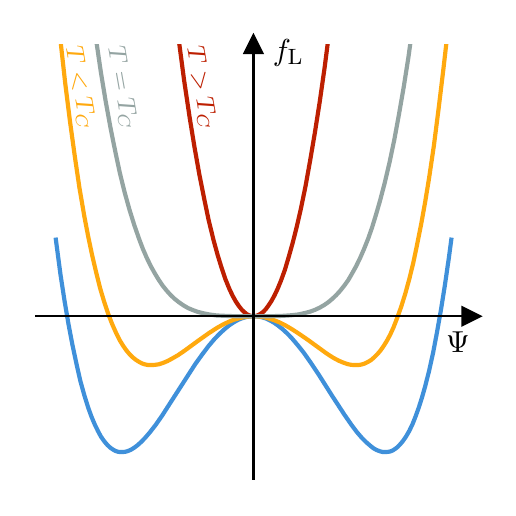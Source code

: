 \begingroup%
\makeatletter%
\begin{pgfpicture}%
\pgfpathrectangle{\pgfpointorigin}{\pgfqpoint{2.3in}{2.3in}}%
\pgfusepath{use as bounding box, clip}%
\begin{pgfscope}%
\pgfsetbuttcap%
\pgfsetmiterjoin%
\definecolor{currentfill}{rgb}{1.0,1.0,1.0}%
\pgfsetfillcolor{currentfill}%
\pgfsetlinewidth{0.0pt}%
\definecolor{currentstroke}{rgb}{1.0,1.0,1.0}%
\pgfsetstrokecolor{currentstroke}%
\pgfsetdash{}{0pt}%
\pgfpathmoveto{\pgfqpoint{0.0in}{0.0in}}%
\pgfpathlineto{\pgfqpoint{2.3in}{0.0in}}%
\pgfpathlineto{\pgfqpoint{2.3in}{2.3in}}%
\pgfpathlineto{\pgfqpoint{0.0in}{2.3in}}%
\pgfpathlineto{\pgfqpoint{0.0in}{0.0in}}%
\pgfpathclose%
\pgfusepath{fill}%
\end{pgfscope}%
\begin{pgfscope}%
\pgfsetbuttcap%
\pgfsetmiterjoin%
\definecolor{currentfill}{rgb}{1.0,1.0,1.0}%
\pgfsetfillcolor{currentfill}%
\pgfsetlinewidth{0.0pt}%
\definecolor{currentstroke}{rgb}{0.0,0.0,0.0}%
\pgfsetstrokecolor{currentstroke}%
\pgfsetstrokeopacity{0.0}%
\pgfsetdash{}{0pt}%
\pgfpathmoveto{\pgfqpoint{0.042in}{0.042in}}%
\pgfpathlineto{\pgfqpoint{2.217in}{0.042in}}%
\pgfpathlineto{\pgfqpoint{2.217in}{2.217in}}%
\pgfpathlineto{\pgfqpoint{0.042in}{2.217in}}%
\pgfpathlineto{\pgfqpoint{0.042in}{0.042in}}%
\pgfpathclose%
\pgfusepath{fill}%
\end{pgfscope}%
\begin{pgfscope}%
\definecolor{textcolor}{rgb}{0.0,0.0,0.0}%
\pgfsetstrokecolor{textcolor}%
\pgfsetfillcolor{textcolor}%
\pgftext[x=2.151in,y=0.781in,,top]{\color{textcolor}{\sffamily\fontsize{11.0}{13.2}\selectfont\catcode`\^=\active\def^{\ifmmode\sp\else\^{}\fi}\catcode`\%=\active\def%{\%}$\Psi$}}%
\end{pgfscope}%
\begin{pgfscope}%
\definecolor{textcolor}{rgb}{0.0,0.0,0.0}%
\pgfsetstrokecolor{textcolor}%
\pgfsetfillcolor{textcolor}%
\pgftext[x=1.303in,y=2.108in,,bottom]{\color{textcolor}{\sffamily\fontsize{11.0}{13.2}\selectfont\catcode`\^=\active\def^{\ifmmode\sp\else\^{}\fi}\catcode`\%=\active\def%{\%}$f_{\mathrm{L}}$}}%
\end{pgfscope}%
\begin{pgfscope}%
\pgfpathrectangle{\pgfqpoint{0.042in}{0.042in}}{\pgfqpoint{2.175in}{2.175in}}%
\pgfusepath{clip}%
\pgfsetrectcap%
\pgfsetroundjoin%
\pgfsetlinewidth{1.506pt}%
\definecolor{currentstroke}{rgb}{0.247,0.565,0.855}%
\pgfsetstrokecolor{currentstroke}%
\pgfsetdash{}{0pt}%
\pgfpathmoveto{\pgfqpoint{0.141in}{1.24in}}%
\pgfpathlineto{\pgfqpoint{0.164in}{1.066in}}%
\pgfpathlineto{\pgfqpoint{0.184in}{0.936in}}%
\pgfpathlineto{\pgfqpoint{0.204in}{0.818in}}%
\pgfpathlineto{\pgfqpoint{0.224in}{0.713in}}%
\pgfpathlineto{\pgfqpoint{0.244in}{0.619in}}%
\pgfpathlineto{\pgfqpoint{0.263in}{0.535in}}%
\pgfpathlineto{\pgfqpoint{0.283in}{0.463in}}%
\pgfpathlineto{\pgfqpoint{0.303in}{0.399in}}%
\pgfpathlineto{\pgfqpoint{0.319in}{0.355in}}%
\pgfpathlineto{\pgfqpoint{0.335in}{0.317in}}%
\pgfpathlineto{\pgfqpoint{0.351in}{0.284in}}%
\pgfpathlineto{\pgfqpoint{0.366in}{0.256in}}%
\pgfpathlineto{\pgfqpoint{0.382in}{0.233in}}%
\pgfpathlineto{\pgfqpoint{0.398in}{0.214in}}%
\pgfpathlineto{\pgfqpoint{0.414in}{0.199in}}%
\pgfpathlineto{\pgfqpoint{0.426in}{0.191in}}%
\pgfpathlineto{\pgfqpoint{0.438in}{0.184in}}%
\pgfpathlineto{\pgfqpoint{0.45in}{0.18in}}%
\pgfpathlineto{\pgfqpoint{0.461in}{0.178in}}%
\pgfpathlineto{\pgfqpoint{0.473in}{0.178in}}%
\pgfpathlineto{\pgfqpoint{0.485in}{0.179in}}%
\pgfpathlineto{\pgfqpoint{0.501in}{0.183in}}%
\pgfpathlineto{\pgfqpoint{0.517in}{0.19in}}%
\pgfpathlineto{\pgfqpoint{0.533in}{0.2in}}%
\pgfpathlineto{\pgfqpoint{0.549in}{0.212in}}%
\pgfpathlineto{\pgfqpoint{0.568in}{0.229in}}%
\pgfpathlineto{\pgfqpoint{0.588in}{0.25in}}%
\pgfpathlineto{\pgfqpoint{0.612in}{0.278in}}%
\pgfpathlineto{\pgfqpoint{0.64in}{0.314in}}%
\pgfpathlineto{\pgfqpoint{0.672in}{0.36in}}%
\pgfpathlineto{\pgfqpoint{0.715in}{0.427in}}%
\pgfpathlineto{\pgfqpoint{0.838in}{0.618in}}%
\pgfpathlineto{\pgfqpoint{0.874in}{0.668in}}%
\pgfpathlineto{\pgfqpoint{0.905in}{0.709in}}%
\pgfpathlineto{\pgfqpoint{0.933in}{0.742in}}%
\pgfpathlineto{\pgfqpoint{0.961in}{0.771in}}%
\pgfpathlineto{\pgfqpoint{0.985in}{0.793in}}%
\pgfpathlineto{\pgfqpoint{1.008in}{0.812in}}%
\pgfpathlineto{\pgfqpoint{1.032in}{0.828in}}%
\pgfpathlineto{\pgfqpoint{1.052in}{0.839in}}%
\pgfpathlineto{\pgfqpoint{1.072in}{0.847in}}%
\pgfpathlineto{\pgfqpoint{1.092in}{0.853in}}%
\pgfpathlineto{\pgfqpoint{1.111in}{0.856in}}%
\pgfpathlineto{\pgfqpoint{1.131in}{0.857in}}%
\pgfpathlineto{\pgfqpoint{1.151in}{0.856in}}%
\pgfpathlineto{\pgfqpoint{1.171in}{0.852in}}%
\pgfpathlineto{\pgfqpoint{1.191in}{0.846in}}%
\pgfpathlineto{\pgfqpoint{1.21in}{0.837in}}%
\pgfpathlineto{\pgfqpoint{1.23in}{0.826in}}%
\pgfpathlineto{\pgfqpoint{1.25in}{0.812in}}%
\pgfpathlineto{\pgfqpoint{1.274in}{0.793in}}%
\pgfpathlineto{\pgfqpoint{1.298in}{0.771in}}%
\pgfpathlineto{\pgfqpoint{1.321in}{0.747in}}%
\pgfpathlineto{\pgfqpoint{1.349in}{0.714in}}%
\pgfpathlineto{\pgfqpoint{1.381in}{0.674in}}%
\pgfpathlineto{\pgfqpoint{1.416in}{0.624in}}%
\pgfpathlineto{\pgfqpoint{1.456in}{0.564in}}%
\pgfpathlineto{\pgfqpoint{1.523in}{0.458in}}%
\pgfpathlineto{\pgfqpoint{1.583in}{0.366in}}%
\pgfpathlineto{\pgfqpoint{1.619in}{0.314in}}%
\pgfpathlineto{\pgfqpoint{1.646in}{0.278in}}%
\pgfpathlineto{\pgfqpoint{1.67in}{0.25in}}%
\pgfpathlineto{\pgfqpoint{1.694in}{0.226in}}%
\pgfpathlineto{\pgfqpoint{1.714in}{0.209in}}%
\pgfpathlineto{\pgfqpoint{1.729in}{0.197in}}%
\pgfpathlineto{\pgfqpoint{1.745in}{0.188in}}%
\pgfpathlineto{\pgfqpoint{1.761in}{0.182in}}%
\pgfpathlineto{\pgfqpoint{1.777in}{0.178in}}%
\pgfpathlineto{\pgfqpoint{1.789in}{0.178in}}%
\pgfpathlineto{\pgfqpoint{1.801in}{0.179in}}%
\pgfpathlineto{\pgfqpoint{1.813in}{0.181in}}%
\pgfpathlineto{\pgfqpoint{1.825in}{0.186in}}%
\pgfpathlineto{\pgfqpoint{1.836in}{0.193in}}%
\pgfpathlineto{\pgfqpoint{1.848in}{0.202in}}%
\pgfpathlineto{\pgfqpoint{1.86in}{0.214in}}%
\pgfpathlineto{\pgfqpoint{1.876in}{0.233in}}%
\pgfpathlineto{\pgfqpoint{1.892in}{0.256in}}%
\pgfpathlineto{\pgfqpoint{1.908in}{0.284in}}%
\pgfpathlineto{\pgfqpoint{1.924in}{0.317in}}%
\pgfpathlineto{\pgfqpoint{1.939in}{0.355in}}%
\pgfpathlineto{\pgfqpoint{1.955in}{0.399in}}%
\pgfpathlineto{\pgfqpoint{1.971in}{0.449in}}%
\pgfpathlineto{\pgfqpoint{1.987in}{0.505in}}%
\pgfpathlineto{\pgfqpoint{2.007in}{0.584in}}%
\pgfpathlineto{\pgfqpoint{2.027in}{0.674in}}%
\pgfpathlineto{\pgfqpoint{2.046in}{0.774in}}%
\pgfpathlineto{\pgfqpoint{2.066in}{0.887in}}%
\pgfpathlineto{\pgfqpoint{2.086in}{1.012in}}%
\pgfpathlineto{\pgfqpoint{2.106in}{1.15in}}%
\pgfpathlineto{\pgfqpoint{2.118in}{1.24in}}%
\pgfpathlineto{\pgfqpoint{2.118in}{1.24in}}%
\pgfusepath{stroke}%
\end{pgfscope}%
\begin{pgfscope}%
\pgfpathrectangle{\pgfqpoint{0.042in}{0.042in}}{\pgfqpoint{2.175in}{2.175in}}%
\pgfusepath{clip}%
\pgfsetrectcap%
\pgfsetroundjoin%
\pgfsetlinewidth{1.506pt}%
\definecolor{currentstroke}{rgb}{1.0,0.663,0.055}%
\pgfsetstrokecolor{currentstroke}%
\pgfsetdash{}{0pt}%
\pgfpathmoveto{\pgfqpoint{0.165in}{2.227in}}%
\pgfpathlineto{\pgfqpoint{0.188in}{2.02in}}%
\pgfpathlineto{\pgfqpoint{0.212in}{1.828in}}%
\pgfpathlineto{\pgfqpoint{0.236in}{1.654in}}%
\pgfpathlineto{\pgfqpoint{0.259in}{1.498in}}%
\pgfpathlineto{\pgfqpoint{0.283in}{1.358in}}%
\pgfpathlineto{\pgfqpoint{0.303in}{1.254in}}%
\pgfpathlineto{\pgfqpoint{0.323in}{1.159in}}%
\pgfpathlineto{\pgfqpoint{0.343in}{1.074in}}%
\pgfpathlineto{\pgfqpoint{0.362in}{0.998in}}%
\pgfpathlineto{\pgfqpoint{0.382in}{0.931in}}%
\pgfpathlineto{\pgfqpoint{0.402in}{0.871in}}%
\pgfpathlineto{\pgfqpoint{0.422in}{0.819in}}%
\pgfpathlineto{\pgfqpoint{0.442in}{0.774in}}%
\pgfpathlineto{\pgfqpoint{0.461in}{0.736in}}%
\pgfpathlineto{\pgfqpoint{0.477in}{0.71in}}%
\pgfpathlineto{\pgfqpoint{0.493in}{0.687in}}%
\pgfpathlineto{\pgfqpoint{0.509in}{0.668in}}%
\pgfpathlineto{\pgfqpoint{0.525in}{0.652in}}%
\pgfpathlineto{\pgfqpoint{0.541in}{0.639in}}%
\pgfpathlineto{\pgfqpoint{0.557in}{0.629in}}%
\pgfpathlineto{\pgfqpoint{0.572in}{0.621in}}%
\pgfpathlineto{\pgfqpoint{0.588in}{0.616in}}%
\pgfpathlineto{\pgfqpoint{0.604in}{0.613in}}%
\pgfpathlineto{\pgfqpoint{0.62in}{0.613in}}%
\pgfpathlineto{\pgfqpoint{0.636in}{0.614in}}%
\pgfpathlineto{\pgfqpoint{0.656in}{0.617in}}%
\pgfpathlineto{\pgfqpoint{0.675in}{0.623in}}%
\pgfpathlineto{\pgfqpoint{0.699in}{0.633in}}%
\pgfpathlineto{\pgfqpoint{0.723in}{0.646in}}%
\pgfpathlineto{\pgfqpoint{0.751in}{0.662in}}%
\pgfpathlineto{\pgfqpoint{0.786in}{0.686in}}%
\pgfpathlineto{\pgfqpoint{0.85in}{0.733in}}%
\pgfpathlineto{\pgfqpoint{0.905in}{0.772in}}%
\pgfpathlineto{\pgfqpoint{0.945in}{0.798in}}%
\pgfpathlineto{\pgfqpoint{0.977in}{0.816in}}%
\pgfpathlineto{\pgfqpoint{1.004in}{0.829in}}%
\pgfpathlineto{\pgfqpoint{1.032in}{0.84in}}%
\pgfpathlineto{\pgfqpoint{1.06in}{0.848in}}%
\pgfpathlineto{\pgfqpoint{1.084in}{0.853in}}%
\pgfpathlineto{\pgfqpoint{1.107in}{0.856in}}%
\pgfpathlineto{\pgfqpoint{1.131in}{0.857in}}%
\pgfpathlineto{\pgfqpoint{1.155in}{0.856in}}%
\pgfpathlineto{\pgfqpoint{1.179in}{0.853in}}%
\pgfpathlineto{\pgfqpoint{1.202in}{0.847in}}%
\pgfpathlineto{\pgfqpoint{1.23in}{0.838in}}%
\pgfpathlineto{\pgfqpoint{1.258in}{0.827in}}%
\pgfpathlineto{\pgfqpoint{1.286in}{0.813in}}%
\pgfpathlineto{\pgfqpoint{1.317in}{0.795in}}%
\pgfpathlineto{\pgfqpoint{1.353in}{0.772in}}%
\pgfpathlineto{\pgfqpoint{1.401in}{0.739in}}%
\pgfpathlineto{\pgfqpoint{1.496in}{0.67in}}%
\pgfpathlineto{\pgfqpoint{1.527in}{0.65in}}%
\pgfpathlineto{\pgfqpoint{1.555in}{0.635in}}%
\pgfpathlineto{\pgfqpoint{1.579in}{0.625in}}%
\pgfpathlineto{\pgfqpoint{1.599in}{0.618in}}%
\pgfpathlineto{\pgfqpoint{1.619in}{0.614in}}%
\pgfpathlineto{\pgfqpoint{1.638in}{0.613in}}%
\pgfpathlineto{\pgfqpoint{1.654in}{0.613in}}%
\pgfpathlineto{\pgfqpoint{1.67in}{0.616in}}%
\pgfpathlineto{\pgfqpoint{1.686in}{0.621in}}%
\pgfpathlineto{\pgfqpoint{1.702in}{0.629in}}%
\pgfpathlineto{\pgfqpoint{1.718in}{0.639in}}%
\pgfpathlineto{\pgfqpoint{1.733in}{0.652in}}%
\pgfpathlineto{\pgfqpoint{1.749in}{0.668in}}%
\pgfpathlineto{\pgfqpoint{1.765in}{0.687in}}%
\pgfpathlineto{\pgfqpoint{1.781in}{0.71in}}%
\pgfpathlineto{\pgfqpoint{1.797in}{0.736in}}%
\pgfpathlineto{\pgfqpoint{1.813in}{0.766in}}%
\pgfpathlineto{\pgfqpoint{1.829in}{0.801in}}%
\pgfpathlineto{\pgfqpoint{1.848in}{0.85in}}%
\pgfpathlineto{\pgfqpoint{1.868in}{0.906in}}%
\pgfpathlineto{\pgfqpoint{1.888in}{0.97in}}%
\pgfpathlineto{\pgfqpoint{1.908in}{1.043in}}%
\pgfpathlineto{\pgfqpoint{1.928in}{1.124in}}%
\pgfpathlineto{\pgfqpoint{1.947in}{1.215in}}%
\pgfpathlineto{\pgfqpoint{1.967in}{1.315in}}%
\pgfpathlineto{\pgfqpoint{1.987in}{1.426in}}%
\pgfpathlineto{\pgfqpoint{2.007in}{1.548in}}%
\pgfpathlineto{\pgfqpoint{2.031in}{1.71in}}%
\pgfpathlineto{\pgfqpoint{2.054in}{1.89in}}%
\pgfpathlineto{\pgfqpoint{2.078in}{2.088in}}%
\pgfpathlineto{\pgfqpoint{2.094in}{2.227in}}%
\pgfpathlineto{\pgfqpoint{2.094in}{2.227in}}%
\pgfusepath{stroke}%
\end{pgfscope}%
\begin{pgfscope}%
\pgfpathrectangle{\pgfqpoint{0.042in}{0.042in}}{\pgfqpoint{2.175in}{2.175in}}%
\pgfusepath{clip}%
\pgfsetrectcap%
\pgfsetroundjoin%
\pgfsetlinewidth{1.506pt}%
\definecolor{currentstroke}{rgb}{0.741,0.122,0.004}%
\pgfsetstrokecolor{currentstroke}%
\pgfsetdash{}{0pt}%
\pgfpathmoveto{\pgfqpoint{0.757in}{2.227in}}%
\pgfpathlineto{\pgfqpoint{0.782in}{2.038in}}%
\pgfpathlineto{\pgfqpoint{0.81in}{1.85in}}%
\pgfpathlineto{\pgfqpoint{0.834in}{1.703in}}%
\pgfpathlineto{\pgfqpoint{0.858in}{1.568in}}%
\pgfpathlineto{\pgfqpoint{0.882in}{1.447in}}%
\pgfpathlineto{\pgfqpoint{0.905in}{1.337in}}%
\pgfpathlineto{\pgfqpoint{0.929in}{1.239in}}%
\pgfpathlineto{\pgfqpoint{0.949in}{1.166in}}%
\pgfpathlineto{\pgfqpoint{0.969in}{1.101in}}%
\pgfpathlineto{\pgfqpoint{0.988in}{1.044in}}%
\pgfpathlineto{\pgfqpoint{1.008in}{0.995in}}%
\pgfpathlineto{\pgfqpoint{1.024in}{0.961in}}%
\pgfpathlineto{\pgfqpoint{1.04in}{0.932in}}%
\pgfpathlineto{\pgfqpoint{1.056in}{0.908in}}%
\pgfpathlineto{\pgfqpoint{1.072in}{0.888in}}%
\pgfpathlineto{\pgfqpoint{1.084in}{0.877in}}%
\pgfpathlineto{\pgfqpoint{1.095in}{0.868in}}%
\pgfpathlineto{\pgfqpoint{1.107in}{0.862in}}%
\pgfpathlineto{\pgfqpoint{1.119in}{0.858in}}%
\pgfpathlineto{\pgfqpoint{1.131in}{0.857in}}%
\pgfpathlineto{\pgfqpoint{1.143in}{0.859in}}%
\pgfpathlineto{\pgfqpoint{1.155in}{0.864in}}%
\pgfpathlineto{\pgfqpoint{1.167in}{0.871in}}%
\pgfpathlineto{\pgfqpoint{1.179in}{0.88in}}%
\pgfpathlineto{\pgfqpoint{1.191in}{0.893in}}%
\pgfpathlineto{\pgfqpoint{1.202in}{0.908in}}%
\pgfpathlineto{\pgfqpoint{1.218in}{0.932in}}%
\pgfpathlineto{\pgfqpoint{1.234in}{0.961in}}%
\pgfpathlineto{\pgfqpoint{1.25in}{0.995in}}%
\pgfpathlineto{\pgfqpoint{1.266in}{1.034in}}%
\pgfpathlineto{\pgfqpoint{1.286in}{1.089in}}%
\pgfpathlineto{\pgfqpoint{1.305in}{1.153in}}%
\pgfpathlineto{\pgfqpoint{1.325in}{1.224in}}%
\pgfpathlineto{\pgfqpoint{1.345in}{1.303in}}%
\pgfpathlineto{\pgfqpoint{1.365in}{1.39in}}%
\pgfpathlineto{\pgfqpoint{1.389in}{1.506in}}%
\pgfpathlineto{\pgfqpoint{1.412in}{1.634in}}%
\pgfpathlineto{\pgfqpoint{1.436in}{1.775in}}%
\pgfpathlineto{\pgfqpoint{1.46in}{1.928in}}%
\pgfpathlineto{\pgfqpoint{1.484in}{2.095in}}%
\pgfpathlineto{\pgfqpoint{1.501in}{2.227in}}%
\pgfpathlineto{\pgfqpoint{1.501in}{2.227in}}%
\pgfusepath{stroke}%
\end{pgfscope}%
\begin{pgfscope}%
\pgfpathrectangle{\pgfqpoint{0.042in}{0.042in}}{\pgfqpoint{2.175in}{2.175in}}%
\pgfusepath{clip}%
\pgfsetrectcap%
\pgfsetroundjoin%
\pgfsetlinewidth{1.506pt}%
\definecolor{currentstroke}{rgb}{0.58,0.643,0.635}%
\pgfsetstrokecolor{currentstroke}%
\pgfsetdash{}{0pt}%
\pgfpathmoveto{\pgfqpoint{0.344in}{2.227in}}%
\pgfpathlineto{\pgfqpoint{0.366in}{2.077in}}%
\pgfpathlineto{\pgfqpoint{0.39in}{1.932in}}%
\pgfpathlineto{\pgfqpoint{0.414in}{1.8in}}%
\pgfpathlineto{\pgfqpoint{0.438in}{1.681in}}%
\pgfpathlineto{\pgfqpoint{0.461in}{1.573in}}%
\pgfpathlineto{\pgfqpoint{0.485in}{1.476in}}%
\pgfpathlineto{\pgfqpoint{0.509in}{1.39in}}%
\pgfpathlineto{\pgfqpoint{0.533in}{1.313in}}%
\pgfpathlineto{\pgfqpoint{0.557in}{1.244in}}%
\pgfpathlineto{\pgfqpoint{0.576in}{1.194in}}%
\pgfpathlineto{\pgfqpoint{0.596in}{1.148in}}%
\pgfpathlineto{\pgfqpoint{0.616in}{1.107in}}%
\pgfpathlineto{\pgfqpoint{0.636in}{1.071in}}%
\pgfpathlineto{\pgfqpoint{0.656in}{1.038in}}%
\pgfpathlineto{\pgfqpoint{0.675in}{1.01in}}%
\pgfpathlineto{\pgfqpoint{0.695in}{0.985in}}%
\pgfpathlineto{\pgfqpoint{0.715in}{0.963in}}%
\pgfpathlineto{\pgfqpoint{0.735in}{0.944in}}%
\pgfpathlineto{\pgfqpoint{0.755in}{0.928in}}%
\pgfpathlineto{\pgfqpoint{0.778in}{0.912in}}%
\pgfpathlineto{\pgfqpoint{0.802in}{0.898in}}%
\pgfpathlineto{\pgfqpoint{0.826in}{0.888in}}%
\pgfpathlineto{\pgfqpoint{0.85in}{0.879in}}%
\pgfpathlineto{\pgfqpoint{0.878in}{0.872in}}%
\pgfpathlineto{\pgfqpoint{0.909in}{0.866in}}%
\pgfpathlineto{\pgfqpoint{0.945in}{0.861in}}%
\pgfpathlineto{\pgfqpoint{0.988in}{0.859in}}%
\pgfpathlineto{\pgfqpoint{1.048in}{0.857in}}%
\pgfpathlineto{\pgfqpoint{1.206in}{0.857in}}%
\pgfpathlineto{\pgfqpoint{1.274in}{0.859in}}%
\pgfpathlineto{\pgfqpoint{1.317in}{0.862in}}%
\pgfpathlineto{\pgfqpoint{1.353in}{0.866in}}%
\pgfpathlineto{\pgfqpoint{1.385in}{0.873in}}%
\pgfpathlineto{\pgfqpoint{1.412in}{0.88in}}%
\pgfpathlineto{\pgfqpoint{1.436in}{0.889in}}%
\pgfpathlineto{\pgfqpoint{1.46in}{0.9in}}%
\pgfpathlineto{\pgfqpoint{1.484in}{0.914in}}%
\pgfpathlineto{\pgfqpoint{1.504in}{0.928in}}%
\pgfpathlineto{\pgfqpoint{1.523in}{0.944in}}%
\pgfpathlineto{\pgfqpoint{1.543in}{0.963in}}%
\pgfpathlineto{\pgfqpoint{1.563in}{0.985in}}%
\pgfpathlineto{\pgfqpoint{1.583in}{1.01in}}%
\pgfpathlineto{\pgfqpoint{1.603in}{1.038in}}%
\pgfpathlineto{\pgfqpoint{1.622in}{1.071in}}%
\pgfpathlineto{\pgfqpoint{1.642in}{1.107in}}%
\pgfpathlineto{\pgfqpoint{1.662in}{1.148in}}%
\pgfpathlineto{\pgfqpoint{1.682in}{1.194in}}%
\pgfpathlineto{\pgfqpoint{1.702in}{1.244in}}%
\pgfpathlineto{\pgfqpoint{1.722in}{1.301in}}%
\pgfpathlineto{\pgfqpoint{1.741in}{1.363in}}%
\pgfpathlineto{\pgfqpoint{1.761in}{1.432in}}%
\pgfpathlineto{\pgfqpoint{1.785in}{1.523in}}%
\pgfpathlineto{\pgfqpoint{1.809in}{1.625in}}%
\pgfpathlineto{\pgfqpoint{1.833in}{1.739in}}%
\pgfpathlineto{\pgfqpoint{1.856in}{1.864in}}%
\pgfpathlineto{\pgfqpoint{1.88in}{2.002in}}%
\pgfpathlineto{\pgfqpoint{1.904in}{2.154in}}%
\pgfpathlineto{\pgfqpoint{1.914in}{2.227in}}%
\pgfpathlineto{\pgfqpoint{1.914in}{2.227in}}%
\pgfusepath{stroke}%
\end{pgfscope}%
\begin{pgfscope}%
\pgfsetbuttcap%
\pgfsetmiterjoin%
\definecolor{currentfill}{rgb}{0.0,0.0,0.0}%
\pgfsetfillcolor{currentfill}%
\pgfsetlinewidth{1.004pt}%
\definecolor{currentstroke}{rgb}{0.0,0.0,0.0}%
\pgfsetstrokecolor{currentstroke}%
\pgfsetdash{}{0pt}%
\pgfsys@defobject{currentmarker}{\pgfqpoint{-0.042in}{-0.042in}}{\pgfqpoint{0.042in}{0.042in}}{%
\pgfpathmoveto{\pgfqpoint{0.042in}{-0.0in}}%
\pgfpathlineto{\pgfqpoint{-0.042in}{0.042in}}%
\pgfpathlineto{\pgfqpoint{-0.042in}{-0.042in}}%
\pgfpathlineto{\pgfqpoint{0.042in}{-0.0in}}%
\pgfpathclose%
\pgfusepath{stroke,fill}%
}%
\begin{pgfscope}%
\pgfsys@transformshift{2.217in}{0.857in}%
\pgfsys@useobject{currentmarker}{}%
\end{pgfscope}%
\end{pgfscope}%
\begin{pgfscope}%
\pgfsetbuttcap%
\pgfsetmiterjoin%
\definecolor{currentfill}{rgb}{0.0,0.0,0.0}%
\pgfsetfillcolor{currentfill}%
\pgfsetlinewidth{1.004pt}%
\definecolor{currentstroke}{rgb}{0.0,0.0,0.0}%
\pgfsetstrokecolor{currentstroke}%
\pgfsetdash{}{0pt}%
\pgfsys@defobject{currentmarker}{\pgfqpoint{-0.042in}{-0.042in}}{\pgfqpoint{0.042in}{0.042in}}{%
\pgfpathmoveto{\pgfqpoint{0.0in}{0.042in}}%
\pgfpathlineto{\pgfqpoint{-0.042in}{-0.042in}}%
\pgfpathlineto{\pgfqpoint{0.042in}{-0.042in}}%
\pgfpathlineto{\pgfqpoint{0.0in}{0.042in}}%
\pgfpathclose%
\pgfusepath{stroke,fill}%
}%
\begin{pgfscope}%
\pgfsys@transformshift{1.129in}{2.217in}%
\pgfsys@useobject{currentmarker}{}%
\end{pgfscope}%
\end{pgfscope}%
\begin{pgfscope}%
\pgfsetrectcap%
\pgfsetmiterjoin%
\pgfsetlinewidth{0.803pt}%
\definecolor{currentstroke}{rgb}{0.0,0.0,0.0}%
\pgfsetstrokecolor{currentstroke}%
\pgfsetdash{}{0pt}%
\pgfpathmoveto{\pgfqpoint{1.129in}{0.042in}}%
\pgfpathlineto{\pgfqpoint{1.129in}{2.217in}}%
\pgfusepath{stroke}%
\end{pgfscope}%
\begin{pgfscope}%
\pgfsetrectcap%
\pgfsetmiterjoin%
\pgfsetlinewidth{0.803pt}%
\definecolor{currentstroke}{rgb}{0.0,0.0,0.0}%
\pgfsetstrokecolor{currentstroke}%
\pgfsetdash{}{0pt}%
\pgfpathmoveto{\pgfqpoint{0.042in}{0.857in}}%
\pgfpathlineto{\pgfqpoint{2.217in}{0.857in}}%
\pgfusepath{stroke}%
\end{pgfscope}%
\begin{pgfscope}%
\definecolor{textcolor}{rgb}{1.0,0.663,0.055}%
\pgfsetstrokecolor{textcolor}%
\pgfsetfillcolor{textcolor}%
\pgftext[x=0.191in, y=2.203in, left, base,rotate=280.0]{\color{textcolor}{\sffamily\fontsize{9.163}{10.996}\selectfont\catcode`\^=\active\def^{\ifmmode\sp\else\^{}\fi}\catcode`\%=\active\def%{\%}$T < T_C$}}%
\end{pgfscope}%
\begin{pgfscope}%
\definecolor{textcolor}{rgb}{0.741,0.122,0.004}%
\pgfsetstrokecolor{textcolor}%
\pgfsetfillcolor{textcolor}%
\pgftext[x=0.797in, y=2.203in, left, base,rotate=280.0]{\color{textcolor}{\sffamily\fontsize{9.163}{10.996}\selectfont\catcode`\^=\active\def^{\ifmmode\sp\else\^{}\fi}\catcode`\%=\active\def%{\%}$T > T_C$}}%
\end{pgfscope}%
\begin{pgfscope}%
\definecolor{textcolor}{rgb}{0.58,0.643,0.635}%
\pgfsetstrokecolor{textcolor}%
\pgfsetfillcolor{textcolor}%
\pgftext[x=0.402in, y=2.202in, left, base,rotate=280.0]{\color{textcolor}{\sffamily\fontsize{9.163}{10.996}\selectfont\catcode`\^=\active\def^{\ifmmode\sp\else\^{}\fi}\catcode`\%=\active\def%{\%}$T = T_C$}}%
\end{pgfscope}%
\end{pgfpicture}%
\makeatother%
\endgroup%
